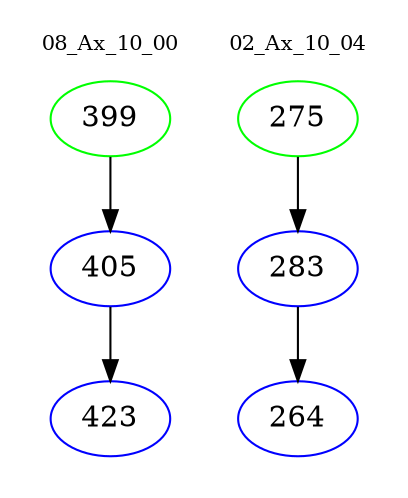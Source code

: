 digraph{
subgraph cluster_0 {
color = white
label = "08_Ax_10_00";
fontsize=10;
T0_399 [label="399", color="green"]
T0_399 -> T0_405 [color="black"]
T0_405 [label="405", color="blue"]
T0_405 -> T0_423 [color="black"]
T0_423 [label="423", color="blue"]
}
subgraph cluster_1 {
color = white
label = "02_Ax_10_04";
fontsize=10;
T1_275 [label="275", color="green"]
T1_275 -> T1_283 [color="black"]
T1_283 [label="283", color="blue"]
T1_283 -> T1_264 [color="black"]
T1_264 [label="264", color="blue"]
}
}
